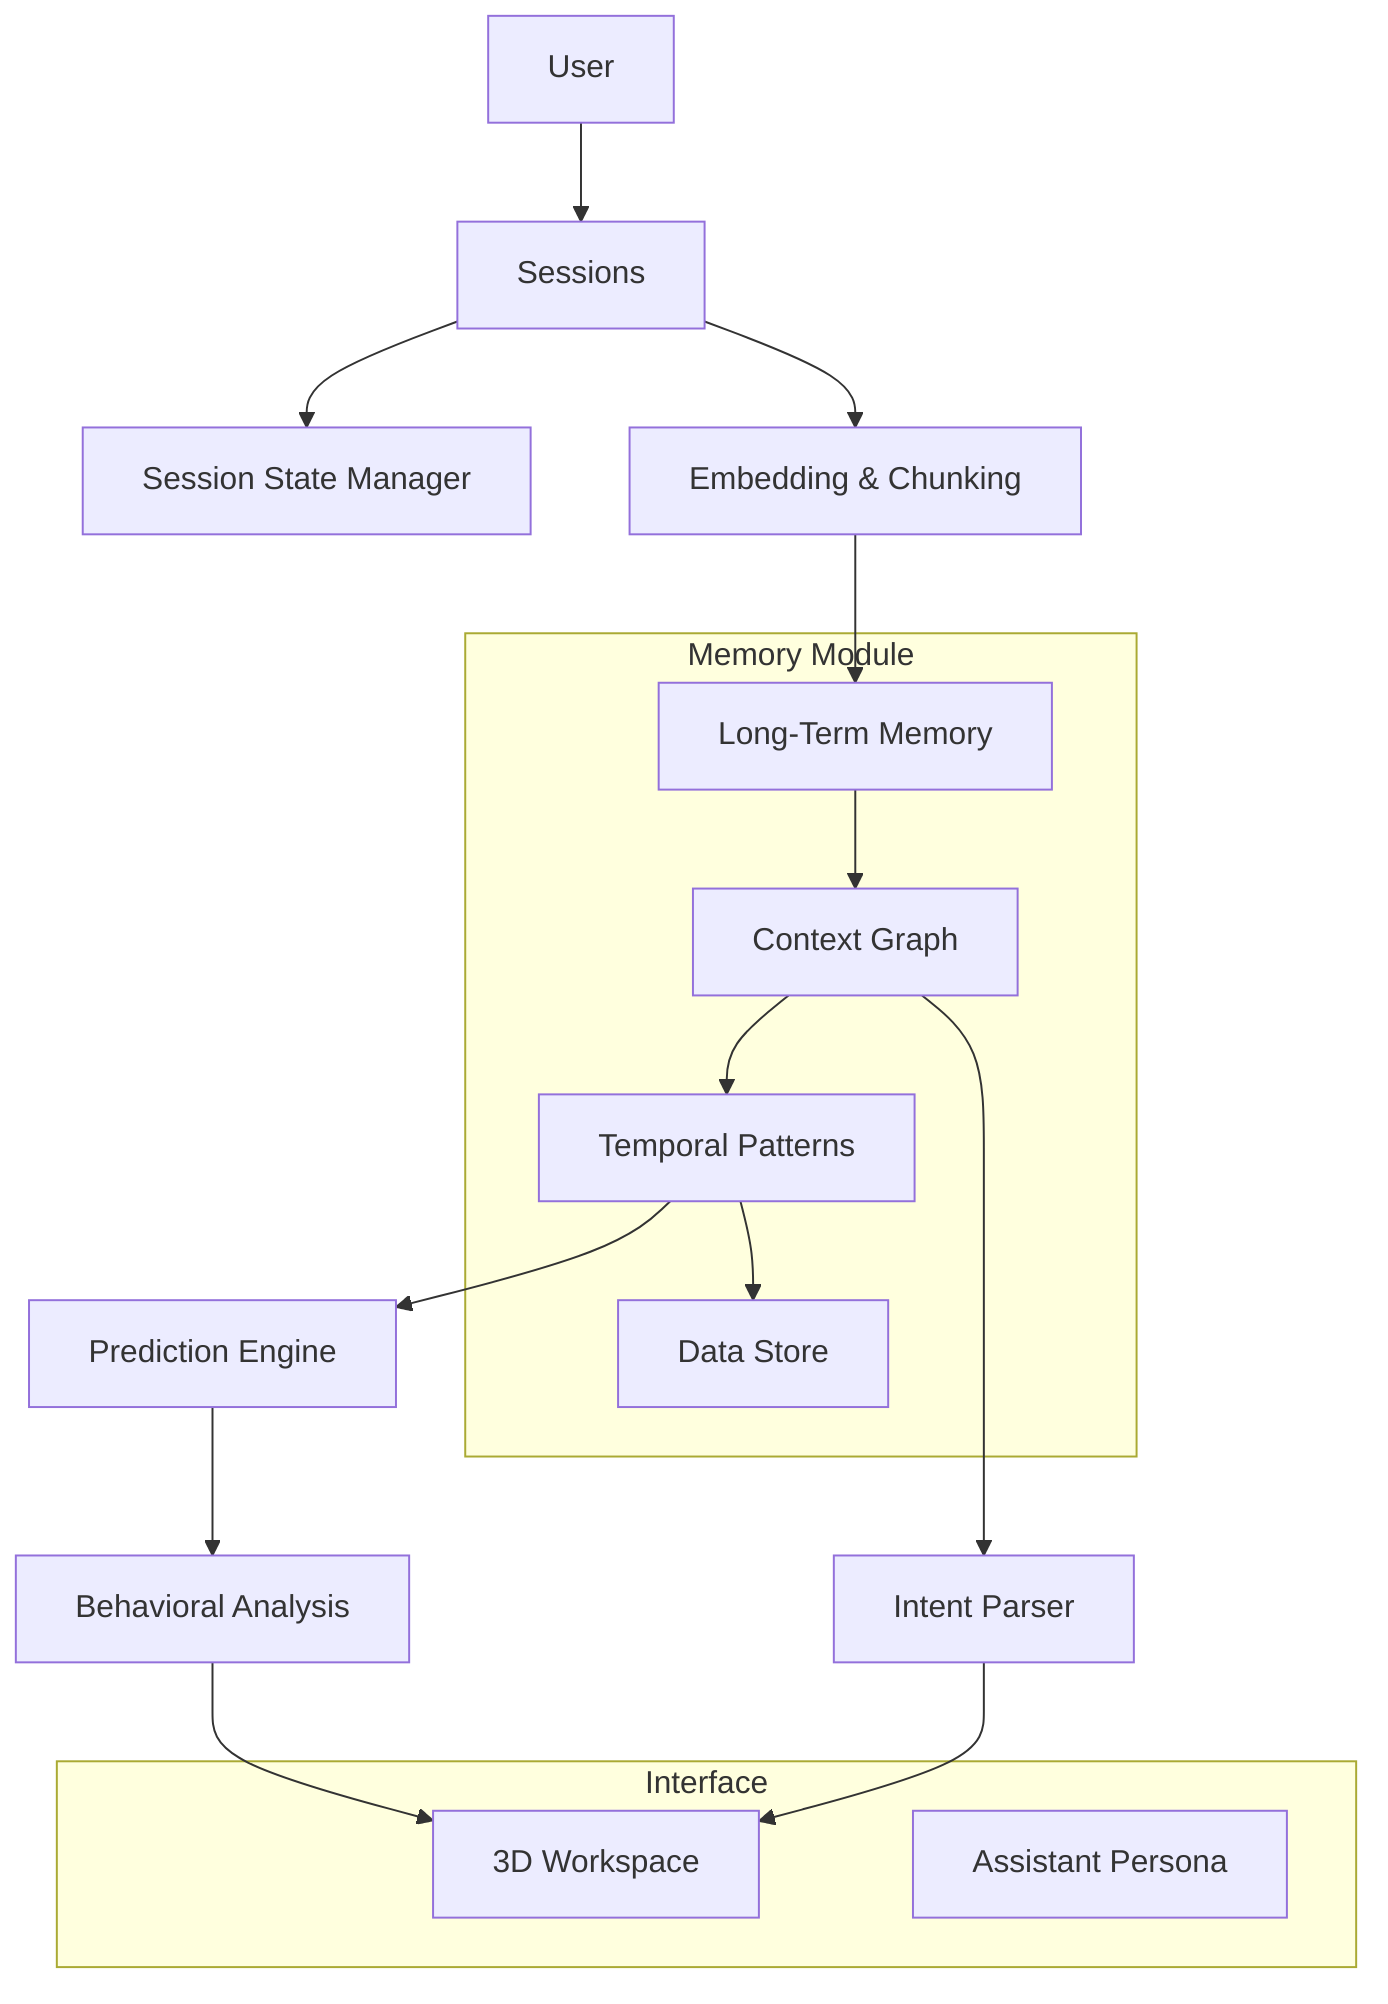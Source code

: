 graph TD
  U[User] --> S[Sessions]
  S --> SM[Session State Manager]
  S --> EM[Embedding & Chunking]

  subgraph Memory Module
    LM[Long-Term Memory]
    CG[Context Graph]
    TP[Temporal Patterns]
    DS[Data Store]
    LM --> CG --> TP --> DS
  end

  EM --> LM
  CG --> IP[Intent Parser]
  TP --> PE[Prediction Engine]
  PE --> BA[Behavioral Analysis]

  subgraph Interface
    UI[3D Workspace]
    AP[Assistant Persona]
  end

  IP --> UI
  BA --> UI